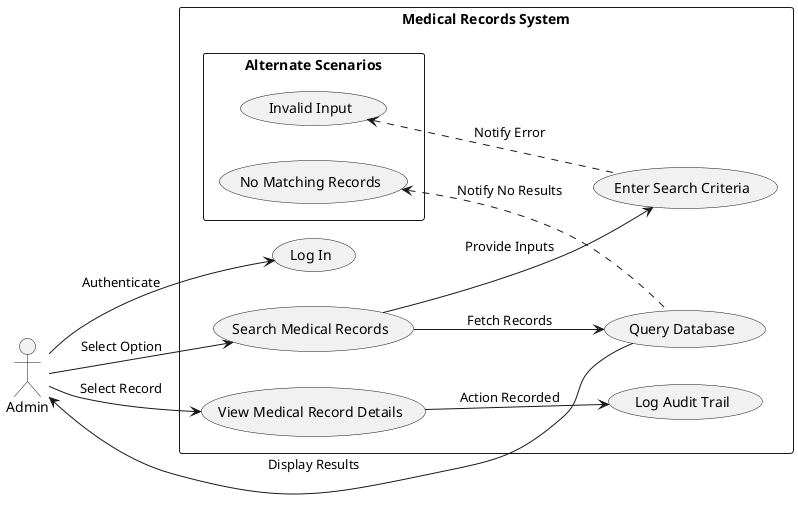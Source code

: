 @startuml
left to right direction
actor Admin

rectangle "Medical Records System" {
    Admin --> (Log In) : Authenticate
    Admin --> (Search Medical Records) : Select Option
    (Search Medical Records) --> (Enter Search Criteria) : Provide Inputs
    (Search Medical Records) --> (Query Database) : Fetch Records
    (Query Database) --> Admin : Display Results

    Admin --> (View Medical Record Details) : Select Record
    (View Medical Record Details) --> (Log Audit Trail) : Action Recorded

    rectangle "Alternate Scenarios" {
        (Invalid Input) <.. (Enter Search Criteria) : Notify Error

        (No Matching Records) <.. (Query Database) : Notify No Results

    }
}
@enduml
